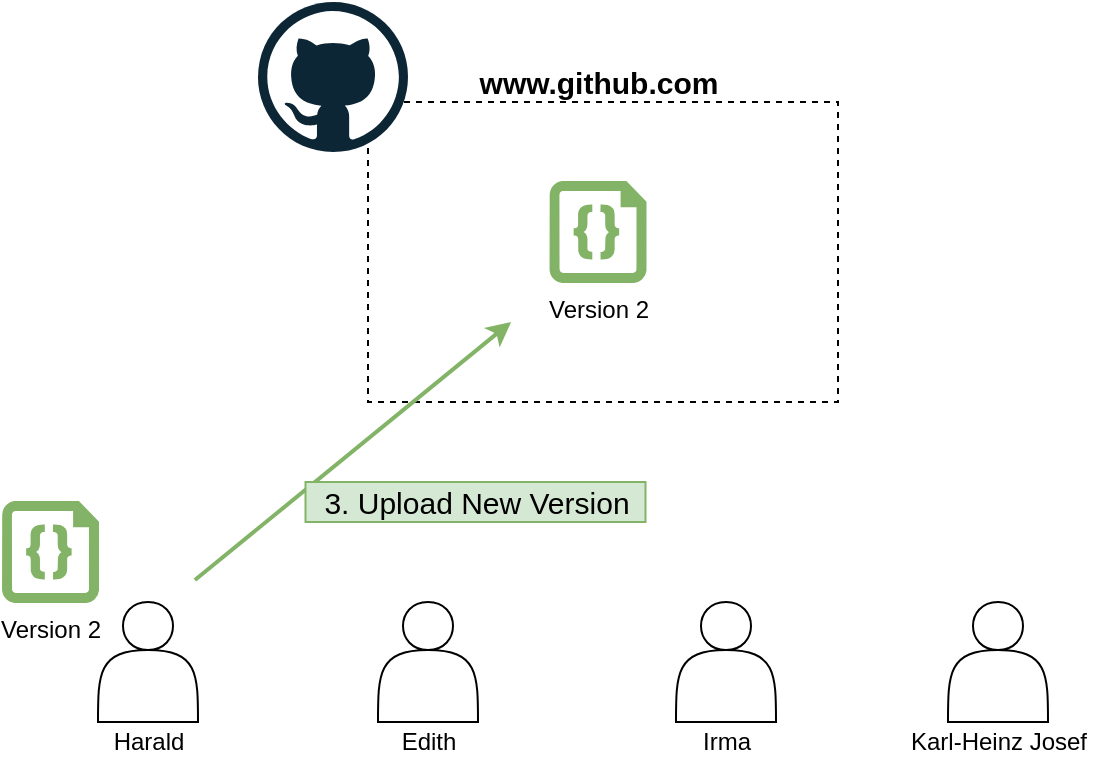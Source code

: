 <mxfile version="13.9.9" type="device"><diagram id="mLELTkrEshZycUNj00M1" name="Seite-1"><mxGraphModel dx="1086" dy="966" grid="1" gridSize="10" guides="1" tooltips="1" connect="1" arrows="1" fold="1" page="1" pageScale="1" pageWidth="827" pageHeight="1169" math="0" shadow="0"><root><mxCell id="0"/><mxCell id="1" parent="0"/><mxCell id="-d9JRJhbnOVixZgjBbmk-2" value="" style="rounded=0;whiteSpace=wrap;html=1;dashed=1;fillColor=none;" parent="1" vertex="1"><mxGeometry x="245" y="130" width="235" height="150" as="geometry"/></mxCell><mxCell id="D0kMnF_bHYAbsYn5BUN5-1" value="" style="shape=actor;whiteSpace=wrap;html=1;" parent="1" vertex="1"><mxGeometry x="110" y="380" width="50" height="60" as="geometry"/></mxCell><mxCell id="D0kMnF_bHYAbsYn5BUN5-2" value="" style="shape=actor;whiteSpace=wrap;html=1;" parent="1" vertex="1"><mxGeometry x="535" y="380" width="50" height="60" as="geometry"/></mxCell><mxCell id="D0kMnF_bHYAbsYn5BUN5-3" value="" style="shape=actor;whiteSpace=wrap;html=1;" parent="1" vertex="1"><mxGeometry x="399" y="380" width="50" height="60" as="geometry"/></mxCell><mxCell id="D0kMnF_bHYAbsYn5BUN5-4" value="" style="shape=actor;whiteSpace=wrap;html=1;" parent="1" vertex="1"><mxGeometry x="250" y="380" width="50" height="60" as="geometry"/></mxCell><mxCell id="D0kMnF_bHYAbsYn5BUN5-5" value="Harald" style="text;html=1;align=center;verticalAlign=middle;resizable=0;points=[];autosize=1;" parent="1" vertex="1"><mxGeometry x="110" y="440" width="50" height="20" as="geometry"/></mxCell><mxCell id="D0kMnF_bHYAbsYn5BUN5-6" value="Karl-Heinz Josef" style="text;html=1;align=center;verticalAlign=middle;resizable=0;points=[];autosize=1;" parent="1" vertex="1"><mxGeometry x="510" y="440" width="100" height="20" as="geometry"/></mxCell><mxCell id="D0kMnF_bHYAbsYn5BUN5-7" value="Irma" style="text;html=1;align=center;verticalAlign=middle;resizable=0;points=[];autosize=1;" parent="1" vertex="1"><mxGeometry x="404" y="440" width="40" height="20" as="geometry"/></mxCell><mxCell id="D0kMnF_bHYAbsYn5BUN5-8" value="Edith" style="text;html=1;align=center;verticalAlign=middle;resizable=0;points=[];autosize=1;" parent="1" vertex="1"><mxGeometry x="255" y="440" width="40" height="20" as="geometry"/></mxCell><mxCell id="D0kMnF_bHYAbsYn5BUN5-9" value="Version 2" style="verticalLabelPosition=bottom;html=1;verticalAlign=top;align=center;strokeColor=#82b366;shape=mxgraph.azure.code_file;pointerEvents=1;fillColor=#82B366;" parent="1" vertex="1"><mxGeometry x="336.25" y="170" width="47.5" height="50" as="geometry"/></mxCell><mxCell id="-d9JRJhbnOVixZgjBbmk-1" value="" style="dashed=0;outlineConnect=0;html=1;align=center;labelPosition=center;verticalLabelPosition=bottom;verticalAlign=top;shape=mxgraph.weblogos.github;strokeColor=#F19C99;fillColor=#82B366;" parent="1" vertex="1"><mxGeometry x="190" y="80" width="75" height="75" as="geometry"/></mxCell><mxCell id="-d9JRJhbnOVixZgjBbmk-3" value="www.github.com" style="text;html=1;align=center;verticalAlign=middle;resizable=0;points=[];autosize=1;fontStyle=1;fontSize=15;" parent="1" vertex="1"><mxGeometry x="295" y="110" width="130" height="20" as="geometry"/></mxCell><mxCell id="-d9JRJhbnOVixZgjBbmk-9" value="" style="endArrow=classic;startArrow=none;html=1;strokeWidth=2;fontSize=15;entryX=0.311;entryY=0.74;entryDx=0;entryDy=0;entryPerimeter=0;fillColor=#d5e8d4;strokeColor=#82b366;endFill=1;startFill=0;" parent="1" edge="1"><mxGeometry width="50" height="50" relative="1" as="geometry"><mxPoint x="158.46" y="369" as="sourcePoint"/><mxPoint x="316.545" y="240" as="targetPoint"/></mxGeometry></mxCell><mxCell id="-d9JRJhbnOVixZgjBbmk-12" value="3. Upload New Version" style="text;html=1;align=center;verticalAlign=middle;resizable=0;points=[];autosize=1;fontSize=15;fillColor=#d5e8d4;strokeColor=#82b366;" parent="1" vertex="1"><mxGeometry x="213.75" y="320" width="170" height="20" as="geometry"/></mxCell><mxCell id="W6WGktUwupoZww797y5S-1" value="Version 2" style="verticalLabelPosition=bottom;html=1;verticalAlign=top;align=center;strokeColor=#82b366;shape=mxgraph.azure.code_file;pointerEvents=1;fillColor=#82B366;" vertex="1" parent="1"><mxGeometry x="62.5" y="330" width="47.5" height="50" as="geometry"/></mxCell></root></mxGraphModel></diagram></mxfile>